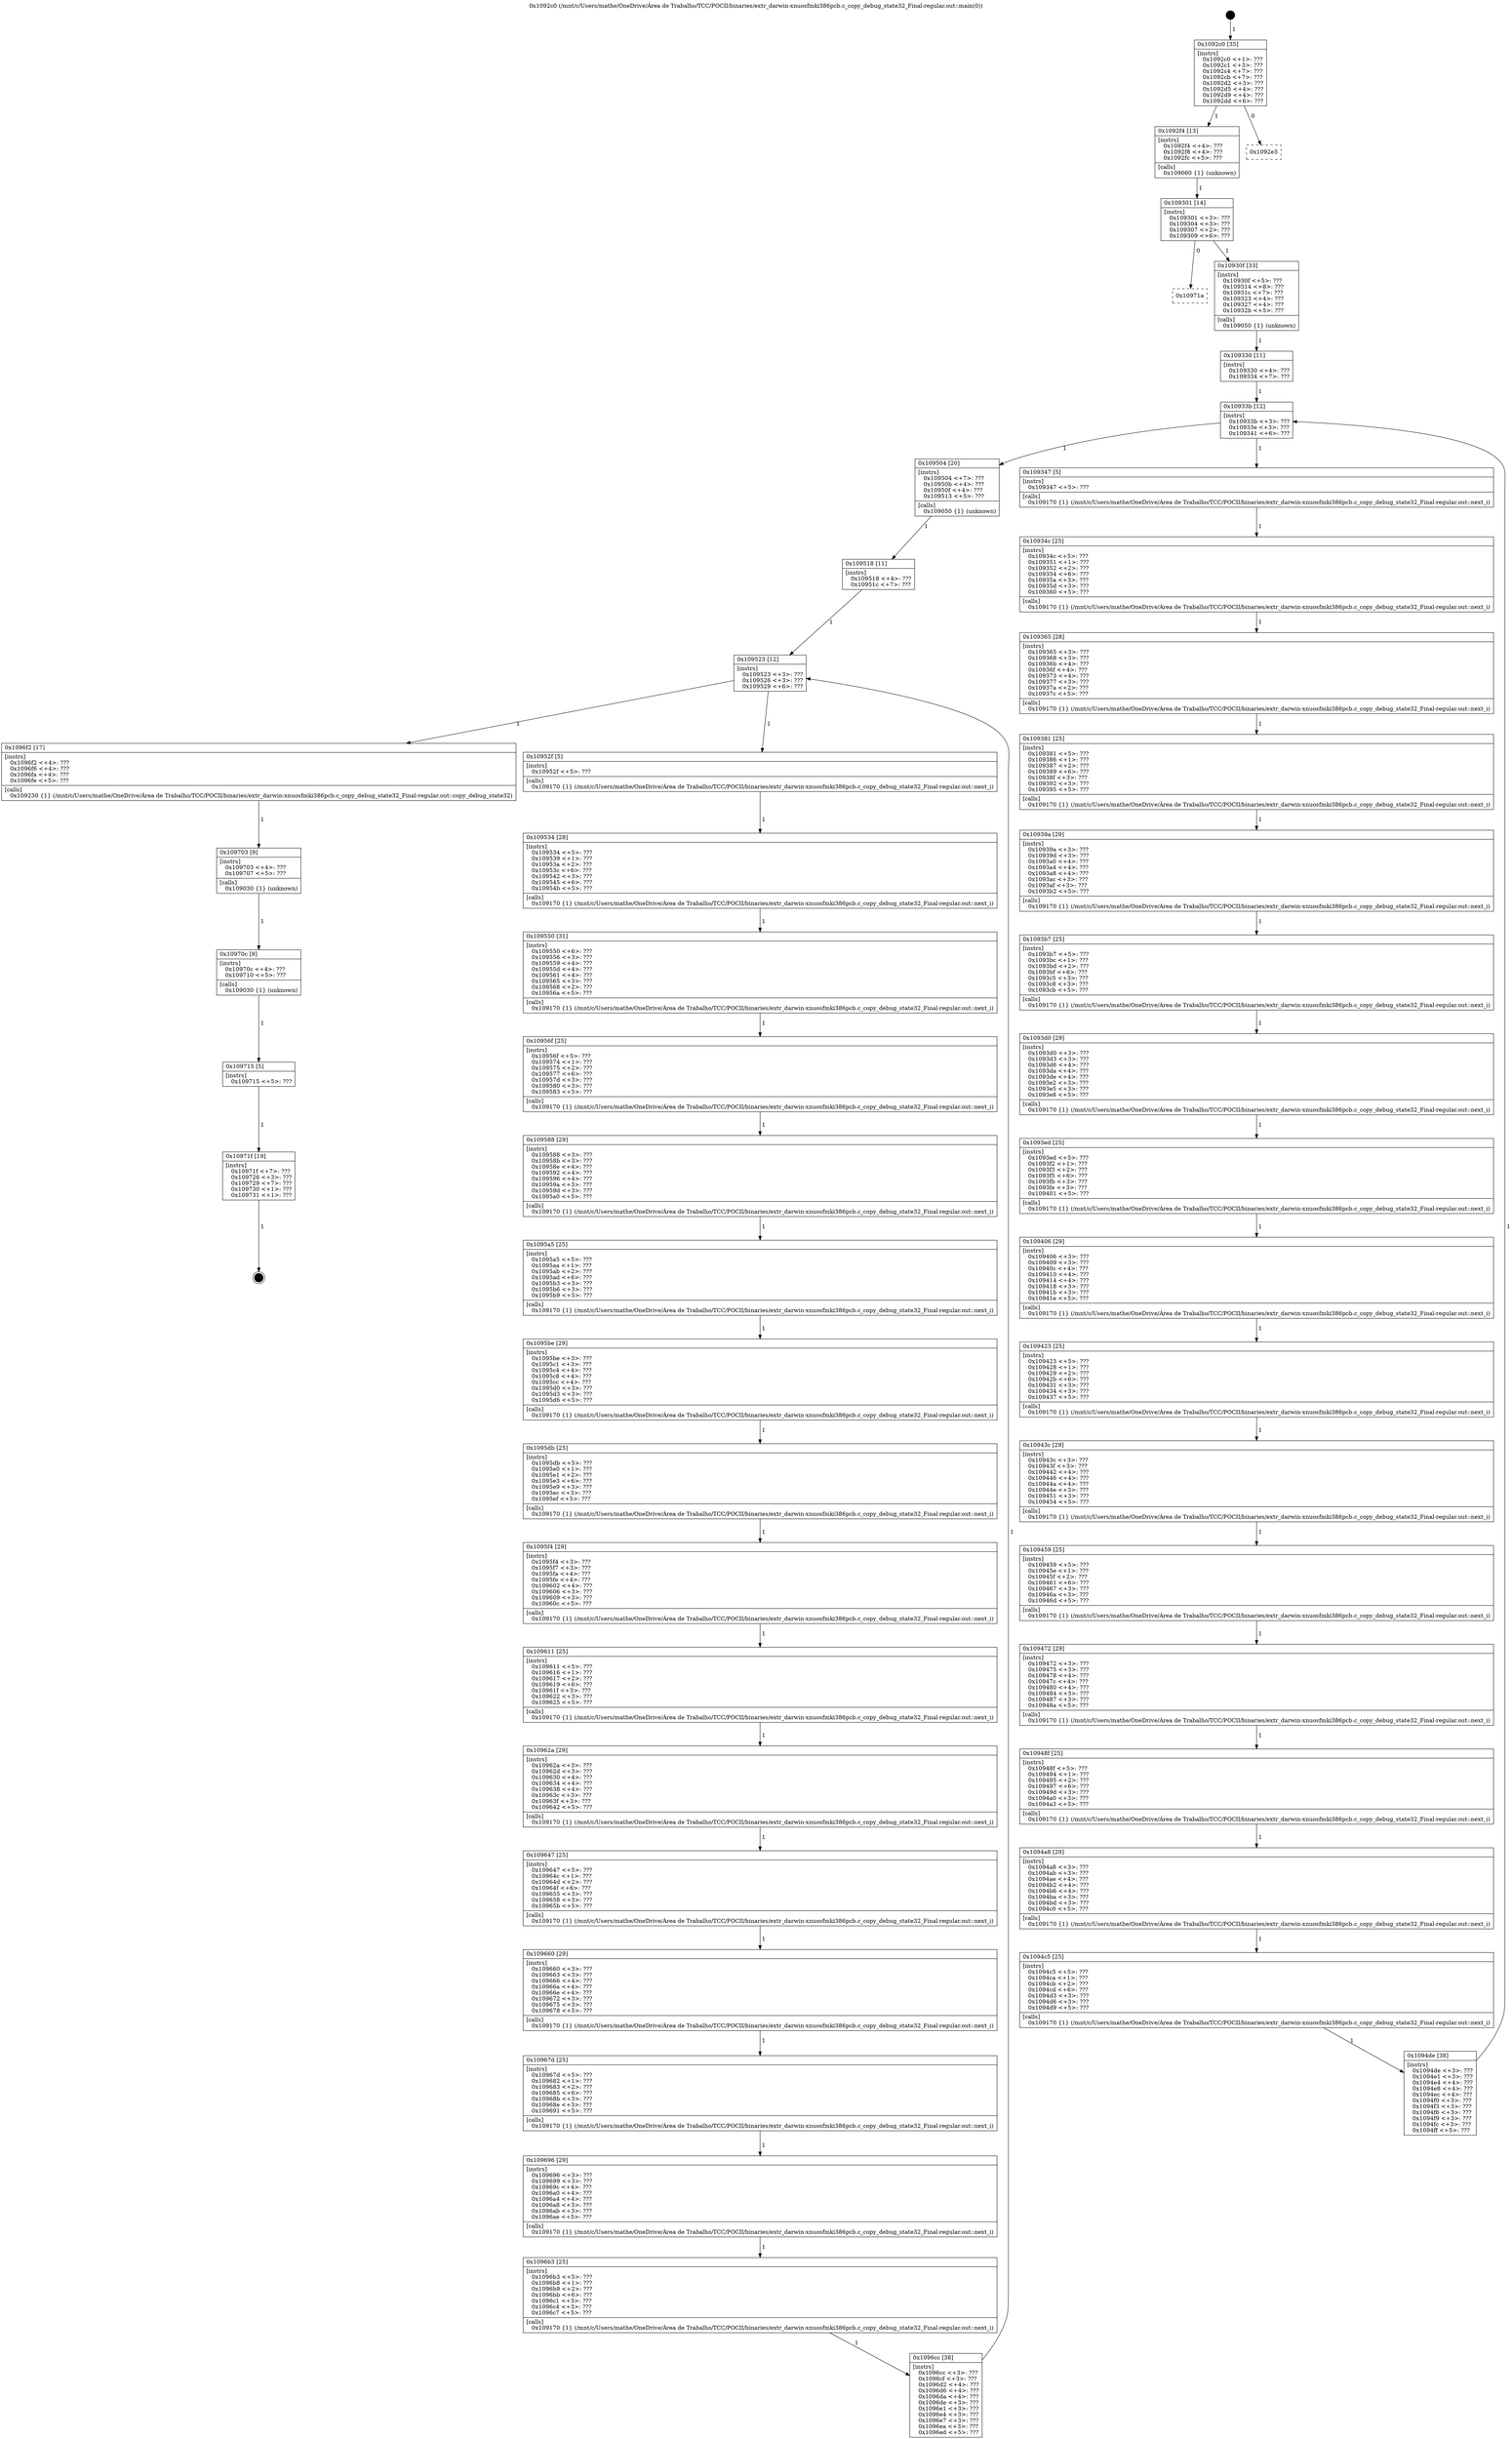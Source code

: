 digraph "0x1092c0" {
  label = "0x1092c0 (/mnt/c/Users/mathe/OneDrive/Área de Trabalho/TCC/POCII/binaries/extr_darwin-xnuosfmki386pcb.c_copy_debug_state32_Final-regular.out::main(0))"
  labelloc = "t"
  node[shape=record]

  Entry [label="",width=0.3,height=0.3,shape=circle,fillcolor=black,style=filled]
  "0x1092c0" [label="{
     0x1092c0 [35]\l
     | [instrs]\l
     &nbsp;&nbsp;0x1092c0 \<+1\>: ???\l
     &nbsp;&nbsp;0x1092c1 \<+3\>: ???\l
     &nbsp;&nbsp;0x1092c4 \<+7\>: ???\l
     &nbsp;&nbsp;0x1092cb \<+7\>: ???\l
     &nbsp;&nbsp;0x1092d2 \<+3\>: ???\l
     &nbsp;&nbsp;0x1092d5 \<+4\>: ???\l
     &nbsp;&nbsp;0x1092d9 \<+4\>: ???\l
     &nbsp;&nbsp;0x1092dd \<+6\>: ???\l
  }"]
  "0x1092f4" [label="{
     0x1092f4 [13]\l
     | [instrs]\l
     &nbsp;&nbsp;0x1092f4 \<+4\>: ???\l
     &nbsp;&nbsp;0x1092f8 \<+4\>: ???\l
     &nbsp;&nbsp;0x1092fc \<+5\>: ???\l
     | [calls]\l
     &nbsp;&nbsp;0x109060 \{1\} (unknown)\l
  }"]
  "0x1092e3" [label="{
     0x1092e3\l
  }", style=dashed]
  "0x109301" [label="{
     0x109301 [14]\l
     | [instrs]\l
     &nbsp;&nbsp;0x109301 \<+3\>: ???\l
     &nbsp;&nbsp;0x109304 \<+3\>: ???\l
     &nbsp;&nbsp;0x109307 \<+2\>: ???\l
     &nbsp;&nbsp;0x109309 \<+6\>: ???\l
  }"]
  "0x10971a" [label="{
     0x10971a\l
  }", style=dashed]
  "0x10930f" [label="{
     0x10930f [33]\l
     | [instrs]\l
     &nbsp;&nbsp;0x10930f \<+5\>: ???\l
     &nbsp;&nbsp;0x109314 \<+8\>: ???\l
     &nbsp;&nbsp;0x10931c \<+7\>: ???\l
     &nbsp;&nbsp;0x109323 \<+4\>: ???\l
     &nbsp;&nbsp;0x109327 \<+4\>: ???\l
     &nbsp;&nbsp;0x10932b \<+5\>: ???\l
     | [calls]\l
     &nbsp;&nbsp;0x109050 \{1\} (unknown)\l
  }"]
  Exit [label="",width=0.3,height=0.3,shape=circle,fillcolor=black,style=filled,peripheries=2]
  "0x10933b" [label="{
     0x10933b [12]\l
     | [instrs]\l
     &nbsp;&nbsp;0x10933b \<+3\>: ???\l
     &nbsp;&nbsp;0x10933e \<+3\>: ???\l
     &nbsp;&nbsp;0x109341 \<+6\>: ???\l
  }"]
  "0x109504" [label="{
     0x109504 [20]\l
     | [instrs]\l
     &nbsp;&nbsp;0x109504 \<+7\>: ???\l
     &nbsp;&nbsp;0x10950b \<+4\>: ???\l
     &nbsp;&nbsp;0x10950f \<+4\>: ???\l
     &nbsp;&nbsp;0x109513 \<+5\>: ???\l
     | [calls]\l
     &nbsp;&nbsp;0x109050 \{1\} (unknown)\l
  }"]
  "0x109347" [label="{
     0x109347 [5]\l
     | [instrs]\l
     &nbsp;&nbsp;0x109347 \<+5\>: ???\l
     | [calls]\l
     &nbsp;&nbsp;0x109170 \{1\} (/mnt/c/Users/mathe/OneDrive/Área de Trabalho/TCC/POCII/binaries/extr_darwin-xnuosfmki386pcb.c_copy_debug_state32_Final-regular.out::next_i)\l
  }"]
  "0x10934c" [label="{
     0x10934c [25]\l
     | [instrs]\l
     &nbsp;&nbsp;0x10934c \<+5\>: ???\l
     &nbsp;&nbsp;0x109351 \<+1\>: ???\l
     &nbsp;&nbsp;0x109352 \<+2\>: ???\l
     &nbsp;&nbsp;0x109354 \<+6\>: ???\l
     &nbsp;&nbsp;0x10935a \<+3\>: ???\l
     &nbsp;&nbsp;0x10935d \<+3\>: ???\l
     &nbsp;&nbsp;0x109360 \<+5\>: ???\l
     | [calls]\l
     &nbsp;&nbsp;0x109170 \{1\} (/mnt/c/Users/mathe/OneDrive/Área de Trabalho/TCC/POCII/binaries/extr_darwin-xnuosfmki386pcb.c_copy_debug_state32_Final-regular.out::next_i)\l
  }"]
  "0x109365" [label="{
     0x109365 [28]\l
     | [instrs]\l
     &nbsp;&nbsp;0x109365 \<+3\>: ???\l
     &nbsp;&nbsp;0x109368 \<+3\>: ???\l
     &nbsp;&nbsp;0x10936b \<+4\>: ???\l
     &nbsp;&nbsp;0x10936f \<+4\>: ???\l
     &nbsp;&nbsp;0x109373 \<+4\>: ???\l
     &nbsp;&nbsp;0x109377 \<+3\>: ???\l
     &nbsp;&nbsp;0x10937a \<+2\>: ???\l
     &nbsp;&nbsp;0x10937c \<+5\>: ???\l
     | [calls]\l
     &nbsp;&nbsp;0x109170 \{1\} (/mnt/c/Users/mathe/OneDrive/Área de Trabalho/TCC/POCII/binaries/extr_darwin-xnuosfmki386pcb.c_copy_debug_state32_Final-regular.out::next_i)\l
  }"]
  "0x109381" [label="{
     0x109381 [25]\l
     | [instrs]\l
     &nbsp;&nbsp;0x109381 \<+5\>: ???\l
     &nbsp;&nbsp;0x109386 \<+1\>: ???\l
     &nbsp;&nbsp;0x109387 \<+2\>: ???\l
     &nbsp;&nbsp;0x109389 \<+6\>: ???\l
     &nbsp;&nbsp;0x10938f \<+3\>: ???\l
     &nbsp;&nbsp;0x109392 \<+3\>: ???\l
     &nbsp;&nbsp;0x109395 \<+5\>: ???\l
     | [calls]\l
     &nbsp;&nbsp;0x109170 \{1\} (/mnt/c/Users/mathe/OneDrive/Área de Trabalho/TCC/POCII/binaries/extr_darwin-xnuosfmki386pcb.c_copy_debug_state32_Final-regular.out::next_i)\l
  }"]
  "0x10939a" [label="{
     0x10939a [29]\l
     | [instrs]\l
     &nbsp;&nbsp;0x10939a \<+3\>: ???\l
     &nbsp;&nbsp;0x10939d \<+3\>: ???\l
     &nbsp;&nbsp;0x1093a0 \<+4\>: ???\l
     &nbsp;&nbsp;0x1093a4 \<+4\>: ???\l
     &nbsp;&nbsp;0x1093a8 \<+4\>: ???\l
     &nbsp;&nbsp;0x1093ac \<+3\>: ???\l
     &nbsp;&nbsp;0x1093af \<+3\>: ???\l
     &nbsp;&nbsp;0x1093b2 \<+5\>: ???\l
     | [calls]\l
     &nbsp;&nbsp;0x109170 \{1\} (/mnt/c/Users/mathe/OneDrive/Área de Trabalho/TCC/POCII/binaries/extr_darwin-xnuosfmki386pcb.c_copy_debug_state32_Final-regular.out::next_i)\l
  }"]
  "0x1093b7" [label="{
     0x1093b7 [25]\l
     | [instrs]\l
     &nbsp;&nbsp;0x1093b7 \<+5\>: ???\l
     &nbsp;&nbsp;0x1093bc \<+1\>: ???\l
     &nbsp;&nbsp;0x1093bd \<+2\>: ???\l
     &nbsp;&nbsp;0x1093bf \<+6\>: ???\l
     &nbsp;&nbsp;0x1093c5 \<+3\>: ???\l
     &nbsp;&nbsp;0x1093c8 \<+3\>: ???\l
     &nbsp;&nbsp;0x1093cb \<+5\>: ???\l
     | [calls]\l
     &nbsp;&nbsp;0x109170 \{1\} (/mnt/c/Users/mathe/OneDrive/Área de Trabalho/TCC/POCII/binaries/extr_darwin-xnuosfmki386pcb.c_copy_debug_state32_Final-regular.out::next_i)\l
  }"]
  "0x1093d0" [label="{
     0x1093d0 [29]\l
     | [instrs]\l
     &nbsp;&nbsp;0x1093d0 \<+3\>: ???\l
     &nbsp;&nbsp;0x1093d3 \<+3\>: ???\l
     &nbsp;&nbsp;0x1093d6 \<+4\>: ???\l
     &nbsp;&nbsp;0x1093da \<+4\>: ???\l
     &nbsp;&nbsp;0x1093de \<+4\>: ???\l
     &nbsp;&nbsp;0x1093e2 \<+3\>: ???\l
     &nbsp;&nbsp;0x1093e5 \<+3\>: ???\l
     &nbsp;&nbsp;0x1093e8 \<+5\>: ???\l
     | [calls]\l
     &nbsp;&nbsp;0x109170 \{1\} (/mnt/c/Users/mathe/OneDrive/Área de Trabalho/TCC/POCII/binaries/extr_darwin-xnuosfmki386pcb.c_copy_debug_state32_Final-regular.out::next_i)\l
  }"]
  "0x1093ed" [label="{
     0x1093ed [25]\l
     | [instrs]\l
     &nbsp;&nbsp;0x1093ed \<+5\>: ???\l
     &nbsp;&nbsp;0x1093f2 \<+1\>: ???\l
     &nbsp;&nbsp;0x1093f3 \<+2\>: ???\l
     &nbsp;&nbsp;0x1093f5 \<+6\>: ???\l
     &nbsp;&nbsp;0x1093fb \<+3\>: ???\l
     &nbsp;&nbsp;0x1093fe \<+3\>: ???\l
     &nbsp;&nbsp;0x109401 \<+5\>: ???\l
     | [calls]\l
     &nbsp;&nbsp;0x109170 \{1\} (/mnt/c/Users/mathe/OneDrive/Área de Trabalho/TCC/POCII/binaries/extr_darwin-xnuosfmki386pcb.c_copy_debug_state32_Final-regular.out::next_i)\l
  }"]
  "0x109406" [label="{
     0x109406 [29]\l
     | [instrs]\l
     &nbsp;&nbsp;0x109406 \<+3\>: ???\l
     &nbsp;&nbsp;0x109409 \<+3\>: ???\l
     &nbsp;&nbsp;0x10940c \<+4\>: ???\l
     &nbsp;&nbsp;0x109410 \<+4\>: ???\l
     &nbsp;&nbsp;0x109414 \<+4\>: ???\l
     &nbsp;&nbsp;0x109418 \<+3\>: ???\l
     &nbsp;&nbsp;0x10941b \<+3\>: ???\l
     &nbsp;&nbsp;0x10941e \<+5\>: ???\l
     | [calls]\l
     &nbsp;&nbsp;0x109170 \{1\} (/mnt/c/Users/mathe/OneDrive/Área de Trabalho/TCC/POCII/binaries/extr_darwin-xnuosfmki386pcb.c_copy_debug_state32_Final-regular.out::next_i)\l
  }"]
  "0x109423" [label="{
     0x109423 [25]\l
     | [instrs]\l
     &nbsp;&nbsp;0x109423 \<+5\>: ???\l
     &nbsp;&nbsp;0x109428 \<+1\>: ???\l
     &nbsp;&nbsp;0x109429 \<+2\>: ???\l
     &nbsp;&nbsp;0x10942b \<+6\>: ???\l
     &nbsp;&nbsp;0x109431 \<+3\>: ???\l
     &nbsp;&nbsp;0x109434 \<+3\>: ???\l
     &nbsp;&nbsp;0x109437 \<+5\>: ???\l
     | [calls]\l
     &nbsp;&nbsp;0x109170 \{1\} (/mnt/c/Users/mathe/OneDrive/Área de Trabalho/TCC/POCII/binaries/extr_darwin-xnuosfmki386pcb.c_copy_debug_state32_Final-regular.out::next_i)\l
  }"]
  "0x10943c" [label="{
     0x10943c [29]\l
     | [instrs]\l
     &nbsp;&nbsp;0x10943c \<+3\>: ???\l
     &nbsp;&nbsp;0x10943f \<+3\>: ???\l
     &nbsp;&nbsp;0x109442 \<+4\>: ???\l
     &nbsp;&nbsp;0x109446 \<+4\>: ???\l
     &nbsp;&nbsp;0x10944a \<+4\>: ???\l
     &nbsp;&nbsp;0x10944e \<+3\>: ???\l
     &nbsp;&nbsp;0x109451 \<+3\>: ???\l
     &nbsp;&nbsp;0x109454 \<+5\>: ???\l
     | [calls]\l
     &nbsp;&nbsp;0x109170 \{1\} (/mnt/c/Users/mathe/OneDrive/Área de Trabalho/TCC/POCII/binaries/extr_darwin-xnuosfmki386pcb.c_copy_debug_state32_Final-regular.out::next_i)\l
  }"]
  "0x109459" [label="{
     0x109459 [25]\l
     | [instrs]\l
     &nbsp;&nbsp;0x109459 \<+5\>: ???\l
     &nbsp;&nbsp;0x10945e \<+1\>: ???\l
     &nbsp;&nbsp;0x10945f \<+2\>: ???\l
     &nbsp;&nbsp;0x109461 \<+6\>: ???\l
     &nbsp;&nbsp;0x109467 \<+3\>: ???\l
     &nbsp;&nbsp;0x10946a \<+3\>: ???\l
     &nbsp;&nbsp;0x10946d \<+5\>: ???\l
     | [calls]\l
     &nbsp;&nbsp;0x109170 \{1\} (/mnt/c/Users/mathe/OneDrive/Área de Trabalho/TCC/POCII/binaries/extr_darwin-xnuosfmki386pcb.c_copy_debug_state32_Final-regular.out::next_i)\l
  }"]
  "0x109472" [label="{
     0x109472 [29]\l
     | [instrs]\l
     &nbsp;&nbsp;0x109472 \<+3\>: ???\l
     &nbsp;&nbsp;0x109475 \<+3\>: ???\l
     &nbsp;&nbsp;0x109478 \<+4\>: ???\l
     &nbsp;&nbsp;0x10947c \<+4\>: ???\l
     &nbsp;&nbsp;0x109480 \<+4\>: ???\l
     &nbsp;&nbsp;0x109484 \<+3\>: ???\l
     &nbsp;&nbsp;0x109487 \<+3\>: ???\l
     &nbsp;&nbsp;0x10948a \<+5\>: ???\l
     | [calls]\l
     &nbsp;&nbsp;0x109170 \{1\} (/mnt/c/Users/mathe/OneDrive/Área de Trabalho/TCC/POCII/binaries/extr_darwin-xnuosfmki386pcb.c_copy_debug_state32_Final-regular.out::next_i)\l
  }"]
  "0x10948f" [label="{
     0x10948f [25]\l
     | [instrs]\l
     &nbsp;&nbsp;0x10948f \<+5\>: ???\l
     &nbsp;&nbsp;0x109494 \<+1\>: ???\l
     &nbsp;&nbsp;0x109495 \<+2\>: ???\l
     &nbsp;&nbsp;0x109497 \<+6\>: ???\l
     &nbsp;&nbsp;0x10949d \<+3\>: ???\l
     &nbsp;&nbsp;0x1094a0 \<+3\>: ???\l
     &nbsp;&nbsp;0x1094a3 \<+5\>: ???\l
     | [calls]\l
     &nbsp;&nbsp;0x109170 \{1\} (/mnt/c/Users/mathe/OneDrive/Área de Trabalho/TCC/POCII/binaries/extr_darwin-xnuosfmki386pcb.c_copy_debug_state32_Final-regular.out::next_i)\l
  }"]
  "0x1094a8" [label="{
     0x1094a8 [29]\l
     | [instrs]\l
     &nbsp;&nbsp;0x1094a8 \<+3\>: ???\l
     &nbsp;&nbsp;0x1094ab \<+3\>: ???\l
     &nbsp;&nbsp;0x1094ae \<+4\>: ???\l
     &nbsp;&nbsp;0x1094b2 \<+4\>: ???\l
     &nbsp;&nbsp;0x1094b6 \<+4\>: ???\l
     &nbsp;&nbsp;0x1094ba \<+3\>: ???\l
     &nbsp;&nbsp;0x1094bd \<+3\>: ???\l
     &nbsp;&nbsp;0x1094c0 \<+5\>: ???\l
     | [calls]\l
     &nbsp;&nbsp;0x109170 \{1\} (/mnt/c/Users/mathe/OneDrive/Área de Trabalho/TCC/POCII/binaries/extr_darwin-xnuosfmki386pcb.c_copy_debug_state32_Final-regular.out::next_i)\l
  }"]
  "0x1094c5" [label="{
     0x1094c5 [25]\l
     | [instrs]\l
     &nbsp;&nbsp;0x1094c5 \<+5\>: ???\l
     &nbsp;&nbsp;0x1094ca \<+1\>: ???\l
     &nbsp;&nbsp;0x1094cb \<+2\>: ???\l
     &nbsp;&nbsp;0x1094cd \<+6\>: ???\l
     &nbsp;&nbsp;0x1094d3 \<+3\>: ???\l
     &nbsp;&nbsp;0x1094d6 \<+3\>: ???\l
     &nbsp;&nbsp;0x1094d9 \<+5\>: ???\l
     | [calls]\l
     &nbsp;&nbsp;0x109170 \{1\} (/mnt/c/Users/mathe/OneDrive/Área de Trabalho/TCC/POCII/binaries/extr_darwin-xnuosfmki386pcb.c_copy_debug_state32_Final-regular.out::next_i)\l
  }"]
  "0x1094de" [label="{
     0x1094de [38]\l
     | [instrs]\l
     &nbsp;&nbsp;0x1094de \<+3\>: ???\l
     &nbsp;&nbsp;0x1094e1 \<+3\>: ???\l
     &nbsp;&nbsp;0x1094e4 \<+4\>: ???\l
     &nbsp;&nbsp;0x1094e8 \<+4\>: ???\l
     &nbsp;&nbsp;0x1094ec \<+4\>: ???\l
     &nbsp;&nbsp;0x1094f0 \<+3\>: ???\l
     &nbsp;&nbsp;0x1094f3 \<+3\>: ???\l
     &nbsp;&nbsp;0x1094f6 \<+3\>: ???\l
     &nbsp;&nbsp;0x1094f9 \<+3\>: ???\l
     &nbsp;&nbsp;0x1094fc \<+3\>: ???\l
     &nbsp;&nbsp;0x1094ff \<+5\>: ???\l
  }"]
  "0x109330" [label="{
     0x109330 [11]\l
     | [instrs]\l
     &nbsp;&nbsp;0x109330 \<+4\>: ???\l
     &nbsp;&nbsp;0x109334 \<+7\>: ???\l
  }"]
  "0x109523" [label="{
     0x109523 [12]\l
     | [instrs]\l
     &nbsp;&nbsp;0x109523 \<+3\>: ???\l
     &nbsp;&nbsp;0x109526 \<+3\>: ???\l
     &nbsp;&nbsp;0x109529 \<+6\>: ???\l
  }"]
  "0x1096f2" [label="{
     0x1096f2 [17]\l
     | [instrs]\l
     &nbsp;&nbsp;0x1096f2 \<+4\>: ???\l
     &nbsp;&nbsp;0x1096f6 \<+4\>: ???\l
     &nbsp;&nbsp;0x1096fa \<+4\>: ???\l
     &nbsp;&nbsp;0x1096fe \<+5\>: ???\l
     | [calls]\l
     &nbsp;&nbsp;0x109230 \{1\} (/mnt/c/Users/mathe/OneDrive/Área de Trabalho/TCC/POCII/binaries/extr_darwin-xnuosfmki386pcb.c_copy_debug_state32_Final-regular.out::copy_debug_state32)\l
  }"]
  "0x10952f" [label="{
     0x10952f [5]\l
     | [instrs]\l
     &nbsp;&nbsp;0x10952f \<+5\>: ???\l
     | [calls]\l
     &nbsp;&nbsp;0x109170 \{1\} (/mnt/c/Users/mathe/OneDrive/Área de Trabalho/TCC/POCII/binaries/extr_darwin-xnuosfmki386pcb.c_copy_debug_state32_Final-regular.out::next_i)\l
  }"]
  "0x109534" [label="{
     0x109534 [28]\l
     | [instrs]\l
     &nbsp;&nbsp;0x109534 \<+5\>: ???\l
     &nbsp;&nbsp;0x109539 \<+1\>: ???\l
     &nbsp;&nbsp;0x10953a \<+2\>: ???\l
     &nbsp;&nbsp;0x10953c \<+6\>: ???\l
     &nbsp;&nbsp;0x109542 \<+3\>: ???\l
     &nbsp;&nbsp;0x109545 \<+6\>: ???\l
     &nbsp;&nbsp;0x10954b \<+5\>: ???\l
     | [calls]\l
     &nbsp;&nbsp;0x109170 \{1\} (/mnt/c/Users/mathe/OneDrive/Área de Trabalho/TCC/POCII/binaries/extr_darwin-xnuosfmki386pcb.c_copy_debug_state32_Final-regular.out::next_i)\l
  }"]
  "0x109550" [label="{
     0x109550 [31]\l
     | [instrs]\l
     &nbsp;&nbsp;0x109550 \<+6\>: ???\l
     &nbsp;&nbsp;0x109556 \<+3\>: ???\l
     &nbsp;&nbsp;0x109559 \<+4\>: ???\l
     &nbsp;&nbsp;0x10955d \<+4\>: ???\l
     &nbsp;&nbsp;0x109561 \<+4\>: ???\l
     &nbsp;&nbsp;0x109565 \<+3\>: ???\l
     &nbsp;&nbsp;0x109568 \<+2\>: ???\l
     &nbsp;&nbsp;0x10956a \<+5\>: ???\l
     | [calls]\l
     &nbsp;&nbsp;0x109170 \{1\} (/mnt/c/Users/mathe/OneDrive/Área de Trabalho/TCC/POCII/binaries/extr_darwin-xnuosfmki386pcb.c_copy_debug_state32_Final-regular.out::next_i)\l
  }"]
  "0x10956f" [label="{
     0x10956f [25]\l
     | [instrs]\l
     &nbsp;&nbsp;0x10956f \<+5\>: ???\l
     &nbsp;&nbsp;0x109574 \<+1\>: ???\l
     &nbsp;&nbsp;0x109575 \<+2\>: ???\l
     &nbsp;&nbsp;0x109577 \<+6\>: ???\l
     &nbsp;&nbsp;0x10957d \<+3\>: ???\l
     &nbsp;&nbsp;0x109580 \<+3\>: ???\l
     &nbsp;&nbsp;0x109583 \<+5\>: ???\l
     | [calls]\l
     &nbsp;&nbsp;0x109170 \{1\} (/mnt/c/Users/mathe/OneDrive/Área de Trabalho/TCC/POCII/binaries/extr_darwin-xnuosfmki386pcb.c_copy_debug_state32_Final-regular.out::next_i)\l
  }"]
  "0x109588" [label="{
     0x109588 [29]\l
     | [instrs]\l
     &nbsp;&nbsp;0x109588 \<+3\>: ???\l
     &nbsp;&nbsp;0x10958b \<+3\>: ???\l
     &nbsp;&nbsp;0x10958e \<+4\>: ???\l
     &nbsp;&nbsp;0x109592 \<+4\>: ???\l
     &nbsp;&nbsp;0x109596 \<+4\>: ???\l
     &nbsp;&nbsp;0x10959a \<+3\>: ???\l
     &nbsp;&nbsp;0x10959d \<+3\>: ???\l
     &nbsp;&nbsp;0x1095a0 \<+5\>: ???\l
     | [calls]\l
     &nbsp;&nbsp;0x109170 \{1\} (/mnt/c/Users/mathe/OneDrive/Área de Trabalho/TCC/POCII/binaries/extr_darwin-xnuosfmki386pcb.c_copy_debug_state32_Final-regular.out::next_i)\l
  }"]
  "0x1095a5" [label="{
     0x1095a5 [25]\l
     | [instrs]\l
     &nbsp;&nbsp;0x1095a5 \<+5\>: ???\l
     &nbsp;&nbsp;0x1095aa \<+1\>: ???\l
     &nbsp;&nbsp;0x1095ab \<+2\>: ???\l
     &nbsp;&nbsp;0x1095ad \<+6\>: ???\l
     &nbsp;&nbsp;0x1095b3 \<+3\>: ???\l
     &nbsp;&nbsp;0x1095b6 \<+3\>: ???\l
     &nbsp;&nbsp;0x1095b9 \<+5\>: ???\l
     | [calls]\l
     &nbsp;&nbsp;0x109170 \{1\} (/mnt/c/Users/mathe/OneDrive/Área de Trabalho/TCC/POCII/binaries/extr_darwin-xnuosfmki386pcb.c_copy_debug_state32_Final-regular.out::next_i)\l
  }"]
  "0x1095be" [label="{
     0x1095be [29]\l
     | [instrs]\l
     &nbsp;&nbsp;0x1095be \<+3\>: ???\l
     &nbsp;&nbsp;0x1095c1 \<+3\>: ???\l
     &nbsp;&nbsp;0x1095c4 \<+4\>: ???\l
     &nbsp;&nbsp;0x1095c8 \<+4\>: ???\l
     &nbsp;&nbsp;0x1095cc \<+4\>: ???\l
     &nbsp;&nbsp;0x1095d0 \<+3\>: ???\l
     &nbsp;&nbsp;0x1095d3 \<+3\>: ???\l
     &nbsp;&nbsp;0x1095d6 \<+5\>: ???\l
     | [calls]\l
     &nbsp;&nbsp;0x109170 \{1\} (/mnt/c/Users/mathe/OneDrive/Área de Trabalho/TCC/POCII/binaries/extr_darwin-xnuosfmki386pcb.c_copy_debug_state32_Final-regular.out::next_i)\l
  }"]
  "0x1095db" [label="{
     0x1095db [25]\l
     | [instrs]\l
     &nbsp;&nbsp;0x1095db \<+5\>: ???\l
     &nbsp;&nbsp;0x1095e0 \<+1\>: ???\l
     &nbsp;&nbsp;0x1095e1 \<+2\>: ???\l
     &nbsp;&nbsp;0x1095e3 \<+6\>: ???\l
     &nbsp;&nbsp;0x1095e9 \<+3\>: ???\l
     &nbsp;&nbsp;0x1095ec \<+3\>: ???\l
     &nbsp;&nbsp;0x1095ef \<+5\>: ???\l
     | [calls]\l
     &nbsp;&nbsp;0x109170 \{1\} (/mnt/c/Users/mathe/OneDrive/Área de Trabalho/TCC/POCII/binaries/extr_darwin-xnuosfmki386pcb.c_copy_debug_state32_Final-regular.out::next_i)\l
  }"]
  "0x1095f4" [label="{
     0x1095f4 [29]\l
     | [instrs]\l
     &nbsp;&nbsp;0x1095f4 \<+3\>: ???\l
     &nbsp;&nbsp;0x1095f7 \<+3\>: ???\l
     &nbsp;&nbsp;0x1095fa \<+4\>: ???\l
     &nbsp;&nbsp;0x1095fe \<+4\>: ???\l
     &nbsp;&nbsp;0x109602 \<+4\>: ???\l
     &nbsp;&nbsp;0x109606 \<+3\>: ???\l
     &nbsp;&nbsp;0x109609 \<+3\>: ???\l
     &nbsp;&nbsp;0x10960c \<+5\>: ???\l
     | [calls]\l
     &nbsp;&nbsp;0x109170 \{1\} (/mnt/c/Users/mathe/OneDrive/Área de Trabalho/TCC/POCII/binaries/extr_darwin-xnuosfmki386pcb.c_copy_debug_state32_Final-regular.out::next_i)\l
  }"]
  "0x109611" [label="{
     0x109611 [25]\l
     | [instrs]\l
     &nbsp;&nbsp;0x109611 \<+5\>: ???\l
     &nbsp;&nbsp;0x109616 \<+1\>: ???\l
     &nbsp;&nbsp;0x109617 \<+2\>: ???\l
     &nbsp;&nbsp;0x109619 \<+6\>: ???\l
     &nbsp;&nbsp;0x10961f \<+3\>: ???\l
     &nbsp;&nbsp;0x109622 \<+3\>: ???\l
     &nbsp;&nbsp;0x109625 \<+5\>: ???\l
     | [calls]\l
     &nbsp;&nbsp;0x109170 \{1\} (/mnt/c/Users/mathe/OneDrive/Área de Trabalho/TCC/POCII/binaries/extr_darwin-xnuosfmki386pcb.c_copy_debug_state32_Final-regular.out::next_i)\l
  }"]
  "0x10962a" [label="{
     0x10962a [29]\l
     | [instrs]\l
     &nbsp;&nbsp;0x10962a \<+3\>: ???\l
     &nbsp;&nbsp;0x10962d \<+3\>: ???\l
     &nbsp;&nbsp;0x109630 \<+4\>: ???\l
     &nbsp;&nbsp;0x109634 \<+4\>: ???\l
     &nbsp;&nbsp;0x109638 \<+4\>: ???\l
     &nbsp;&nbsp;0x10963c \<+3\>: ???\l
     &nbsp;&nbsp;0x10963f \<+3\>: ???\l
     &nbsp;&nbsp;0x109642 \<+5\>: ???\l
     | [calls]\l
     &nbsp;&nbsp;0x109170 \{1\} (/mnt/c/Users/mathe/OneDrive/Área de Trabalho/TCC/POCII/binaries/extr_darwin-xnuosfmki386pcb.c_copy_debug_state32_Final-regular.out::next_i)\l
  }"]
  "0x109647" [label="{
     0x109647 [25]\l
     | [instrs]\l
     &nbsp;&nbsp;0x109647 \<+5\>: ???\l
     &nbsp;&nbsp;0x10964c \<+1\>: ???\l
     &nbsp;&nbsp;0x10964d \<+2\>: ???\l
     &nbsp;&nbsp;0x10964f \<+6\>: ???\l
     &nbsp;&nbsp;0x109655 \<+3\>: ???\l
     &nbsp;&nbsp;0x109658 \<+3\>: ???\l
     &nbsp;&nbsp;0x10965b \<+5\>: ???\l
     | [calls]\l
     &nbsp;&nbsp;0x109170 \{1\} (/mnt/c/Users/mathe/OneDrive/Área de Trabalho/TCC/POCII/binaries/extr_darwin-xnuosfmki386pcb.c_copy_debug_state32_Final-regular.out::next_i)\l
  }"]
  "0x109660" [label="{
     0x109660 [29]\l
     | [instrs]\l
     &nbsp;&nbsp;0x109660 \<+3\>: ???\l
     &nbsp;&nbsp;0x109663 \<+3\>: ???\l
     &nbsp;&nbsp;0x109666 \<+4\>: ???\l
     &nbsp;&nbsp;0x10966a \<+4\>: ???\l
     &nbsp;&nbsp;0x10966e \<+4\>: ???\l
     &nbsp;&nbsp;0x109672 \<+3\>: ???\l
     &nbsp;&nbsp;0x109675 \<+3\>: ???\l
     &nbsp;&nbsp;0x109678 \<+5\>: ???\l
     | [calls]\l
     &nbsp;&nbsp;0x109170 \{1\} (/mnt/c/Users/mathe/OneDrive/Área de Trabalho/TCC/POCII/binaries/extr_darwin-xnuosfmki386pcb.c_copy_debug_state32_Final-regular.out::next_i)\l
  }"]
  "0x10967d" [label="{
     0x10967d [25]\l
     | [instrs]\l
     &nbsp;&nbsp;0x10967d \<+5\>: ???\l
     &nbsp;&nbsp;0x109682 \<+1\>: ???\l
     &nbsp;&nbsp;0x109683 \<+2\>: ???\l
     &nbsp;&nbsp;0x109685 \<+6\>: ???\l
     &nbsp;&nbsp;0x10968b \<+3\>: ???\l
     &nbsp;&nbsp;0x10968e \<+3\>: ???\l
     &nbsp;&nbsp;0x109691 \<+5\>: ???\l
     | [calls]\l
     &nbsp;&nbsp;0x109170 \{1\} (/mnt/c/Users/mathe/OneDrive/Área de Trabalho/TCC/POCII/binaries/extr_darwin-xnuosfmki386pcb.c_copy_debug_state32_Final-regular.out::next_i)\l
  }"]
  "0x109696" [label="{
     0x109696 [29]\l
     | [instrs]\l
     &nbsp;&nbsp;0x109696 \<+3\>: ???\l
     &nbsp;&nbsp;0x109699 \<+3\>: ???\l
     &nbsp;&nbsp;0x10969c \<+4\>: ???\l
     &nbsp;&nbsp;0x1096a0 \<+4\>: ???\l
     &nbsp;&nbsp;0x1096a4 \<+4\>: ???\l
     &nbsp;&nbsp;0x1096a8 \<+3\>: ???\l
     &nbsp;&nbsp;0x1096ab \<+3\>: ???\l
     &nbsp;&nbsp;0x1096ae \<+5\>: ???\l
     | [calls]\l
     &nbsp;&nbsp;0x109170 \{1\} (/mnt/c/Users/mathe/OneDrive/Área de Trabalho/TCC/POCII/binaries/extr_darwin-xnuosfmki386pcb.c_copy_debug_state32_Final-regular.out::next_i)\l
  }"]
  "0x1096b3" [label="{
     0x1096b3 [25]\l
     | [instrs]\l
     &nbsp;&nbsp;0x1096b3 \<+5\>: ???\l
     &nbsp;&nbsp;0x1096b8 \<+1\>: ???\l
     &nbsp;&nbsp;0x1096b9 \<+2\>: ???\l
     &nbsp;&nbsp;0x1096bb \<+6\>: ???\l
     &nbsp;&nbsp;0x1096c1 \<+3\>: ???\l
     &nbsp;&nbsp;0x1096c4 \<+3\>: ???\l
     &nbsp;&nbsp;0x1096c7 \<+5\>: ???\l
     | [calls]\l
     &nbsp;&nbsp;0x109170 \{1\} (/mnt/c/Users/mathe/OneDrive/Área de Trabalho/TCC/POCII/binaries/extr_darwin-xnuosfmki386pcb.c_copy_debug_state32_Final-regular.out::next_i)\l
  }"]
  "0x1096cc" [label="{
     0x1096cc [38]\l
     | [instrs]\l
     &nbsp;&nbsp;0x1096cc \<+3\>: ???\l
     &nbsp;&nbsp;0x1096cf \<+3\>: ???\l
     &nbsp;&nbsp;0x1096d2 \<+4\>: ???\l
     &nbsp;&nbsp;0x1096d6 \<+4\>: ???\l
     &nbsp;&nbsp;0x1096da \<+4\>: ???\l
     &nbsp;&nbsp;0x1096de \<+3\>: ???\l
     &nbsp;&nbsp;0x1096e1 \<+3\>: ???\l
     &nbsp;&nbsp;0x1096e4 \<+3\>: ???\l
     &nbsp;&nbsp;0x1096e7 \<+3\>: ???\l
     &nbsp;&nbsp;0x1096ea \<+3\>: ???\l
     &nbsp;&nbsp;0x1096ed \<+5\>: ???\l
  }"]
  "0x109518" [label="{
     0x109518 [11]\l
     | [instrs]\l
     &nbsp;&nbsp;0x109518 \<+4\>: ???\l
     &nbsp;&nbsp;0x10951c \<+7\>: ???\l
  }"]
  "0x109703" [label="{
     0x109703 [9]\l
     | [instrs]\l
     &nbsp;&nbsp;0x109703 \<+4\>: ???\l
     &nbsp;&nbsp;0x109707 \<+5\>: ???\l
     | [calls]\l
     &nbsp;&nbsp;0x109030 \{1\} (unknown)\l
  }"]
  "0x10970c" [label="{
     0x10970c [9]\l
     | [instrs]\l
     &nbsp;&nbsp;0x10970c \<+4\>: ???\l
     &nbsp;&nbsp;0x109710 \<+5\>: ???\l
     | [calls]\l
     &nbsp;&nbsp;0x109030 \{1\} (unknown)\l
  }"]
  "0x109715" [label="{
     0x109715 [5]\l
     | [instrs]\l
     &nbsp;&nbsp;0x109715 \<+5\>: ???\l
  }"]
  "0x10971f" [label="{
     0x10971f [19]\l
     | [instrs]\l
     &nbsp;&nbsp;0x10971f \<+7\>: ???\l
     &nbsp;&nbsp;0x109726 \<+3\>: ???\l
     &nbsp;&nbsp;0x109729 \<+7\>: ???\l
     &nbsp;&nbsp;0x109730 \<+1\>: ???\l
     &nbsp;&nbsp;0x109731 \<+1\>: ???\l
  }"]
  Entry -> "0x1092c0" [label=" 1"]
  "0x1092c0" -> "0x1092f4" [label=" 1"]
  "0x1092c0" -> "0x1092e3" [label=" 0"]
  "0x1092f4" -> "0x109301" [label=" 1"]
  "0x109301" -> "0x10971a" [label=" 0"]
  "0x109301" -> "0x10930f" [label=" 1"]
  "0x10971f" -> Exit [label=" 1"]
  "0x10930f" -> "0x109330" [label=" 1"]
  "0x10933b" -> "0x109504" [label=" 1"]
  "0x10933b" -> "0x109347" [label=" 1"]
  "0x109347" -> "0x10934c" [label=" 1"]
  "0x10934c" -> "0x109365" [label=" 1"]
  "0x109365" -> "0x109381" [label=" 1"]
  "0x109381" -> "0x10939a" [label=" 1"]
  "0x10939a" -> "0x1093b7" [label=" 1"]
  "0x1093b7" -> "0x1093d0" [label=" 1"]
  "0x1093d0" -> "0x1093ed" [label=" 1"]
  "0x1093ed" -> "0x109406" [label=" 1"]
  "0x109406" -> "0x109423" [label=" 1"]
  "0x109423" -> "0x10943c" [label=" 1"]
  "0x10943c" -> "0x109459" [label=" 1"]
  "0x109459" -> "0x109472" [label=" 1"]
  "0x109472" -> "0x10948f" [label=" 1"]
  "0x10948f" -> "0x1094a8" [label=" 1"]
  "0x1094a8" -> "0x1094c5" [label=" 1"]
  "0x1094c5" -> "0x1094de" [label=" 1"]
  "0x109330" -> "0x10933b" [label=" 1"]
  "0x1094de" -> "0x10933b" [label=" 1"]
  "0x109504" -> "0x109518" [label=" 1"]
  "0x109523" -> "0x1096f2" [label=" 1"]
  "0x109523" -> "0x10952f" [label=" 1"]
  "0x10952f" -> "0x109534" [label=" 1"]
  "0x109534" -> "0x109550" [label=" 1"]
  "0x109550" -> "0x10956f" [label=" 1"]
  "0x10956f" -> "0x109588" [label=" 1"]
  "0x109588" -> "0x1095a5" [label=" 1"]
  "0x1095a5" -> "0x1095be" [label=" 1"]
  "0x1095be" -> "0x1095db" [label=" 1"]
  "0x1095db" -> "0x1095f4" [label=" 1"]
  "0x1095f4" -> "0x109611" [label=" 1"]
  "0x109611" -> "0x10962a" [label=" 1"]
  "0x10962a" -> "0x109647" [label=" 1"]
  "0x109647" -> "0x109660" [label=" 1"]
  "0x109660" -> "0x10967d" [label=" 1"]
  "0x10967d" -> "0x109696" [label=" 1"]
  "0x109696" -> "0x1096b3" [label=" 1"]
  "0x1096b3" -> "0x1096cc" [label=" 1"]
  "0x109518" -> "0x109523" [label=" 1"]
  "0x1096cc" -> "0x109523" [label=" 1"]
  "0x1096f2" -> "0x109703" [label=" 1"]
  "0x109703" -> "0x10970c" [label=" 1"]
  "0x10970c" -> "0x109715" [label=" 1"]
  "0x109715" -> "0x10971f" [label=" 1"]
}
